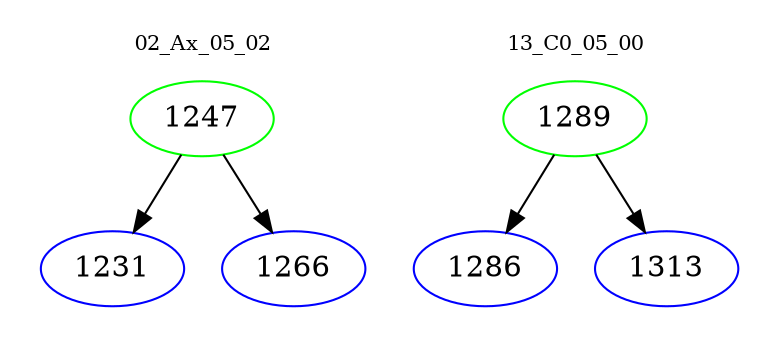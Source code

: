 digraph{
subgraph cluster_0 {
color = white
label = "02_Ax_05_02";
fontsize=10;
T0_1247 [label="1247", color="green"]
T0_1247 -> T0_1231 [color="black"]
T0_1231 [label="1231", color="blue"]
T0_1247 -> T0_1266 [color="black"]
T0_1266 [label="1266", color="blue"]
}
subgraph cluster_1 {
color = white
label = "13_C0_05_00";
fontsize=10;
T1_1289 [label="1289", color="green"]
T1_1289 -> T1_1286 [color="black"]
T1_1286 [label="1286", color="blue"]
T1_1289 -> T1_1313 [color="black"]
T1_1313 [label="1313", color="blue"]
}
}
